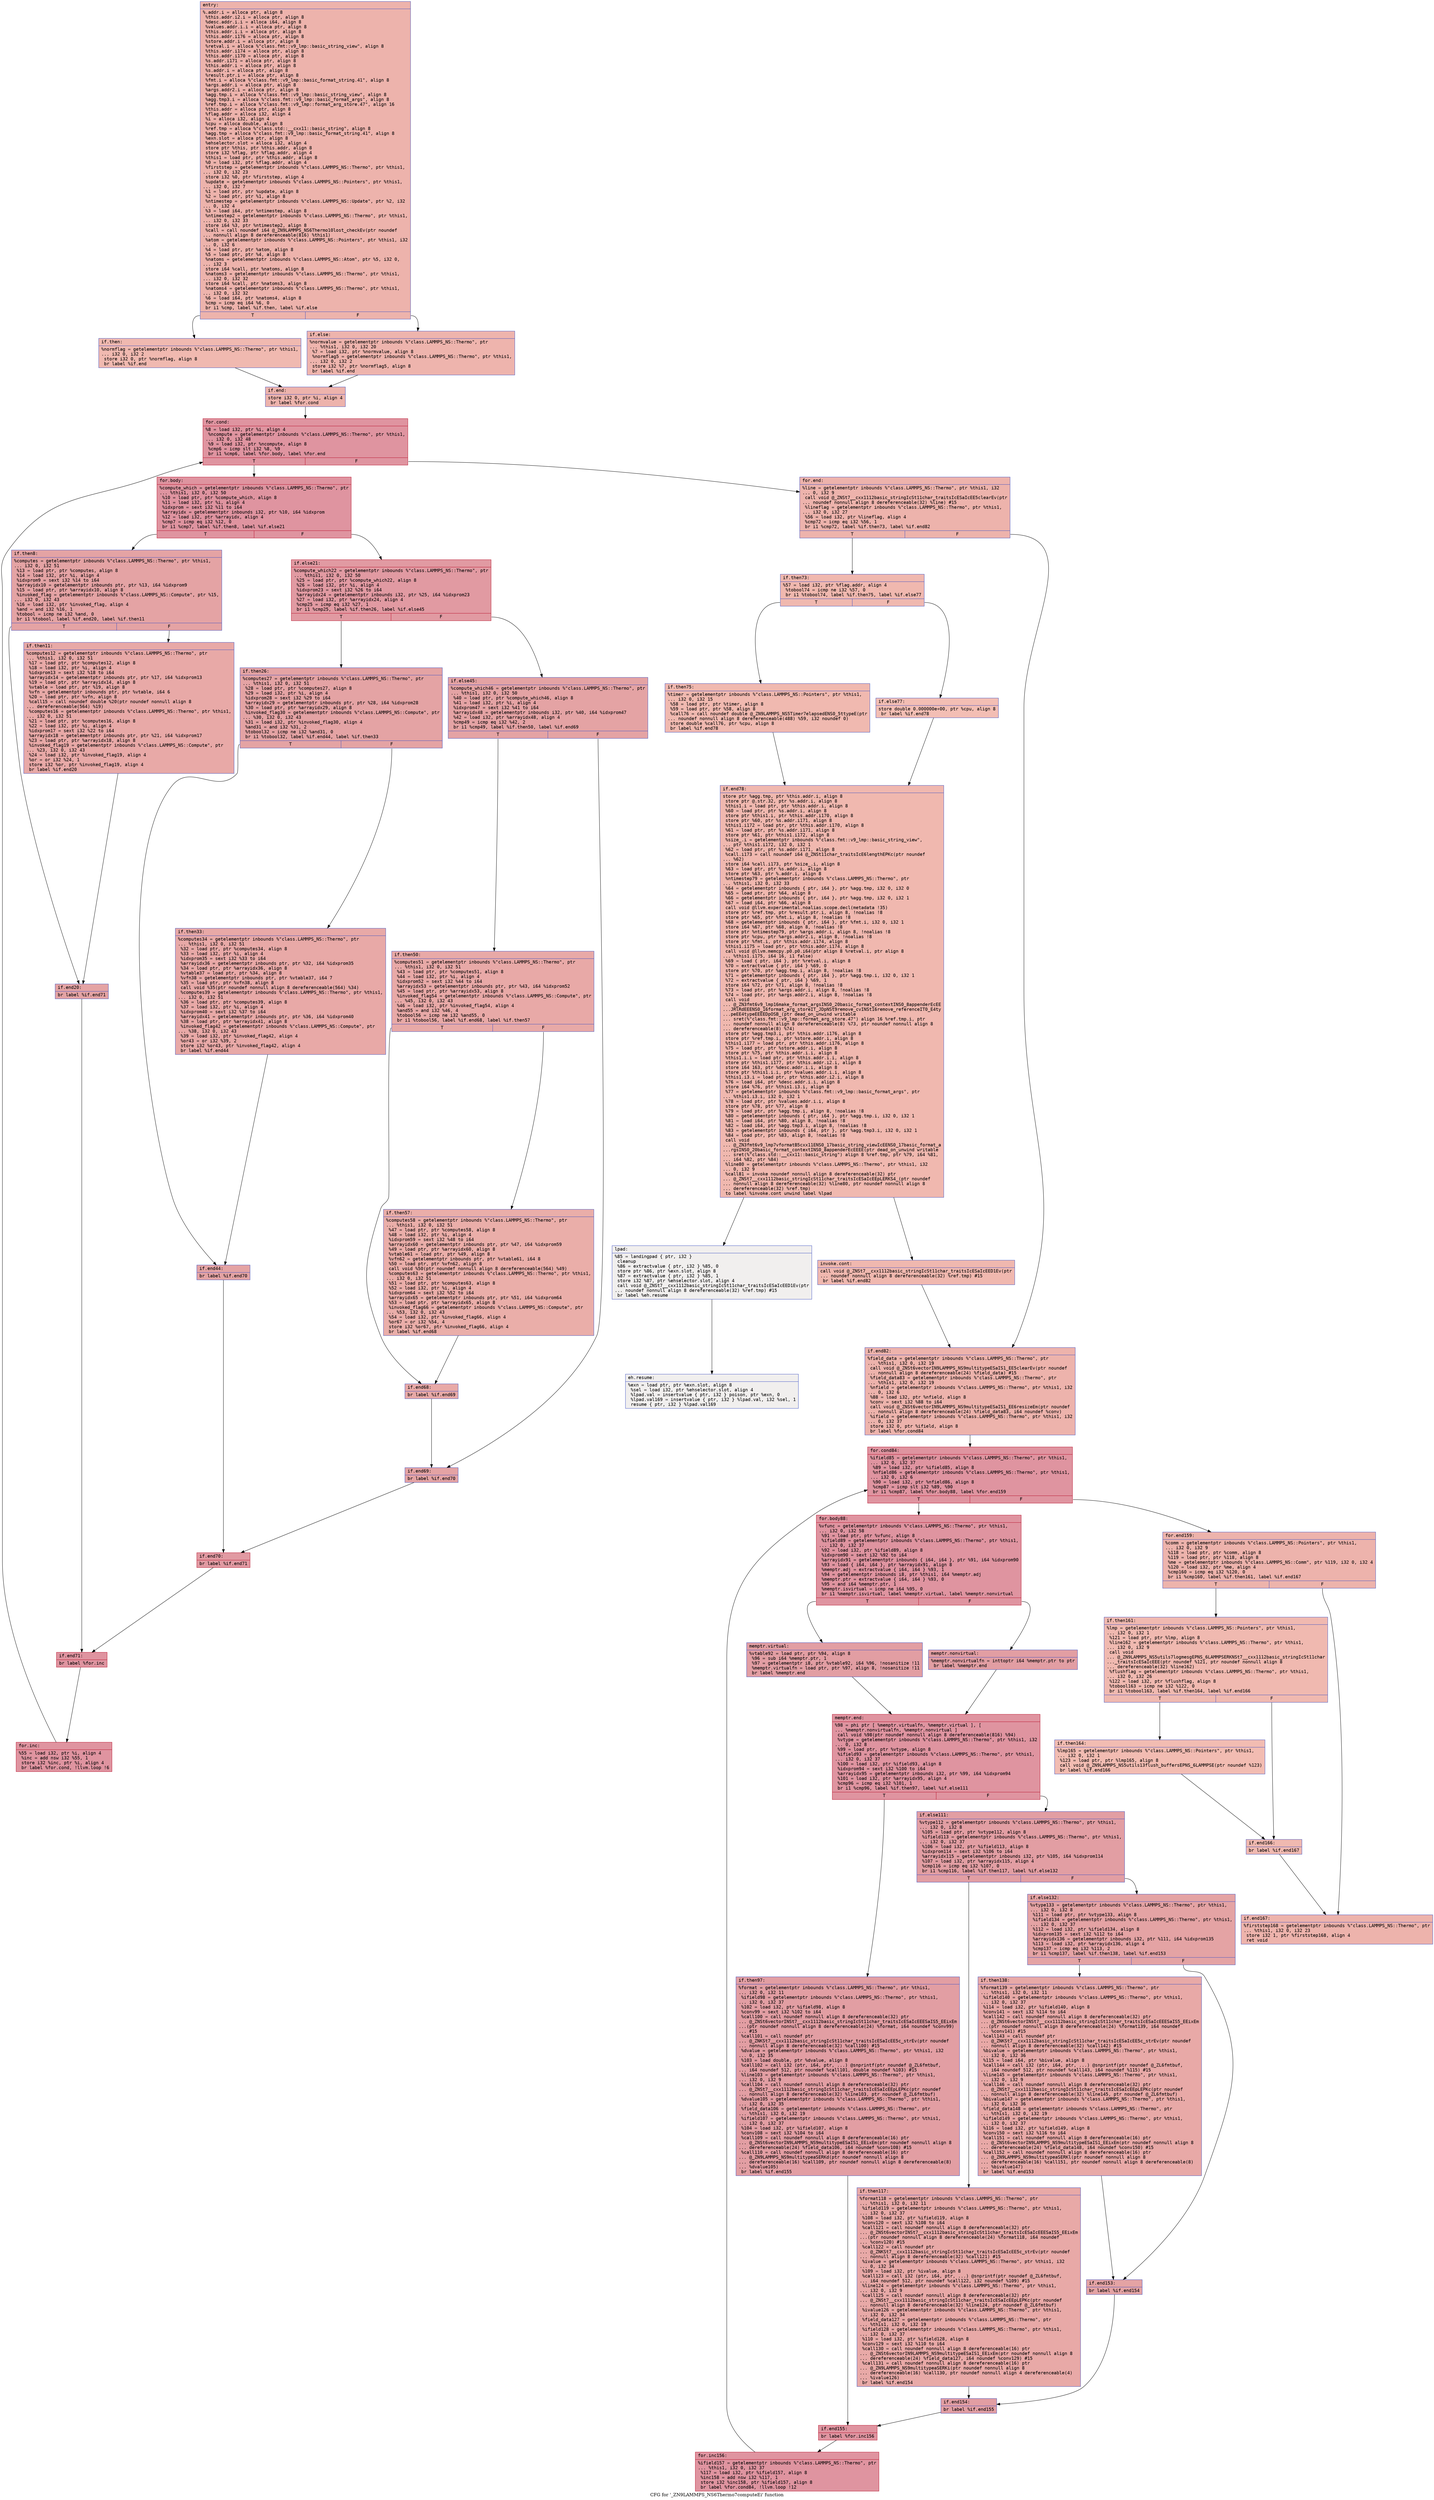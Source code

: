 digraph "CFG for '_ZN9LAMMPS_NS6Thermo7computeEi' function" {
	label="CFG for '_ZN9LAMMPS_NS6Thermo7computeEi' function";

	Node0x55bd4034ce10 [shape=record,color="#3d50c3ff", style=filled, fillcolor="#d6524470" fontname="Courier",label="{entry:\l|  %.addr.i = alloca ptr, align 8\l  %this.addr.i2.i = alloca ptr, align 8\l  %desc.addr.i.i = alloca i64, align 8\l  %values.addr.i.i = alloca ptr, align 8\l  %this.addr.i.i = alloca ptr, align 8\l  %this.addr.i176 = alloca ptr, align 8\l  %store.addr.i = alloca ptr, align 8\l  %retval.i = alloca %\"class.fmt::v9_lmp::basic_string_view\", align 8\l  %this.addr.i174 = alloca ptr, align 8\l  %this.addr.i170 = alloca ptr, align 8\l  %s.addr.i171 = alloca ptr, align 8\l  %this.addr.i = alloca ptr, align 8\l  %s.addr.i = alloca ptr, align 8\l  %result.ptr.i = alloca ptr, align 8\l  %fmt.i = alloca %\"class.fmt::v9_lmp::basic_format_string.41\", align 8\l  %args.addr.i = alloca ptr, align 8\l  %args.addr2.i = alloca ptr, align 8\l  %agg.tmp.i = alloca %\"class.fmt::v9_lmp::basic_string_view\", align 8\l  %agg.tmp3.i = alloca %\"class.fmt::v9_lmp::basic_format_args\", align 8\l  %ref.tmp.i = alloca %\"class.fmt::v9_lmp::format_arg_store.47\", align 16\l  %this.addr = alloca ptr, align 8\l  %flag.addr = alloca i32, align 4\l  %i = alloca i32, align 4\l  %cpu = alloca double, align 8\l  %ref.tmp = alloca %\"class.std::__cxx11::basic_string\", align 8\l  %agg.tmp = alloca %\"class.fmt::v9_lmp::basic_format_string.41\", align 8\l  %exn.slot = alloca ptr, align 8\l  %ehselector.slot = alloca i32, align 4\l  store ptr %this, ptr %this.addr, align 8\l  store i32 %flag, ptr %flag.addr, align 4\l  %this1 = load ptr, ptr %this.addr, align 8\l  %0 = load i32, ptr %flag.addr, align 4\l  %firststep = getelementptr inbounds %\"class.LAMMPS_NS::Thermo\", ptr %this1,\l... i32 0, i32 23\l  store i32 %0, ptr %firststep, align 4\l  %update = getelementptr inbounds %\"class.LAMMPS_NS::Pointers\", ptr %this1,\l... i32 0, i32 7\l  %1 = load ptr, ptr %update, align 8\l  %2 = load ptr, ptr %1, align 8\l  %ntimestep = getelementptr inbounds %\"class.LAMMPS_NS::Update\", ptr %2, i32\l... 0, i32 4\l  %3 = load i64, ptr %ntimestep, align 8\l  %ntimestep2 = getelementptr inbounds %\"class.LAMMPS_NS::Thermo\", ptr %this1,\l... i32 0, i32 33\l  store i64 %3, ptr %ntimestep2, align 8\l  %call = call noundef i64 @_ZN9LAMMPS_NS6Thermo10lost_checkEv(ptr noundef\l... nonnull align 8 dereferenceable(816) %this1)\l  %atom = getelementptr inbounds %\"class.LAMMPS_NS::Pointers\", ptr %this1, i32\l... 0, i32 6\l  %4 = load ptr, ptr %atom, align 8\l  %5 = load ptr, ptr %4, align 8\l  %natoms = getelementptr inbounds %\"class.LAMMPS_NS::Atom\", ptr %5, i32 0,\l... i32 3\l  store i64 %call, ptr %natoms, align 8\l  %natoms3 = getelementptr inbounds %\"class.LAMMPS_NS::Thermo\", ptr %this1,\l... i32 0, i32 32\l  store i64 %call, ptr %natoms3, align 8\l  %natoms4 = getelementptr inbounds %\"class.LAMMPS_NS::Thermo\", ptr %this1,\l... i32 0, i32 32\l  %6 = load i64, ptr %natoms4, align 8\l  %cmp = icmp eq i64 %6, 0\l  br i1 %cmp, label %if.then, label %if.else\l|{<s0>T|<s1>F}}"];
	Node0x55bd4034ce10:s0 -> Node0x55bd4034fa00[tooltip="entry -> if.then\nProbability 37.50%" ];
	Node0x55bd4034ce10:s1 -> Node0x55bd4034fa70[tooltip="entry -> if.else\nProbability 62.50%" ];
	Node0x55bd4034fa00 [shape=record,color="#3d50c3ff", style=filled, fillcolor="#de614d70" fontname="Courier",label="{if.then:\l|  %normflag = getelementptr inbounds %\"class.LAMMPS_NS::Thermo\", ptr %this1,\l... i32 0, i32 2\l  store i32 0, ptr %normflag, align 8\l  br label %if.end\l}"];
	Node0x55bd4034fa00 -> Node0x55bd4034fd50[tooltip="if.then -> if.end\nProbability 100.00%" ];
	Node0x55bd4034fa70 [shape=record,color="#3d50c3ff", style=filled, fillcolor="#d8564670" fontname="Courier",label="{if.else:\l|  %normvalue = getelementptr inbounds %\"class.LAMMPS_NS::Thermo\", ptr\l... %this1, i32 0, i32 20\l  %7 = load i32, ptr %normvalue, align 8\l  %normflag5 = getelementptr inbounds %\"class.LAMMPS_NS::Thermo\", ptr %this1,\l... i32 0, i32 2\l  store i32 %7, ptr %normflag5, align 8\l  br label %if.end\l}"];
	Node0x55bd4034fa70 -> Node0x55bd4034fd50[tooltip="if.else -> if.end\nProbability 100.00%" ];
	Node0x55bd4034fd50 [shape=record,color="#3d50c3ff", style=filled, fillcolor="#d6524470" fontname="Courier",label="{if.end:\l|  store i32 0, ptr %i, align 4\l  br label %for.cond\l}"];
	Node0x55bd4034fd50 -> Node0x55bd40350240[tooltip="if.end -> for.cond\nProbability 100.00%" ];
	Node0x55bd40350240 [shape=record,color="#b70d28ff", style=filled, fillcolor="#b70d2870" fontname="Courier",label="{for.cond:\l|  %8 = load i32, ptr %i, align 4\l  %ncompute = getelementptr inbounds %\"class.LAMMPS_NS::Thermo\", ptr %this1,\l... i32 0, i32 48\l  %9 = load i32, ptr %ncompute, align 8\l  %cmp6 = icmp slt i32 %8, %9\l  br i1 %cmp6, label %for.body, label %for.end\l|{<s0>T|<s1>F}}"];
	Node0x55bd40350240:s0 -> Node0x55bd403508e0[tooltip="for.cond -> for.body\nProbability 96.88%" ];
	Node0x55bd40350240:s1 -> Node0x55bd40350960[tooltip="for.cond -> for.end\nProbability 3.12%" ];
	Node0x55bd403508e0 [shape=record,color="#b70d28ff", style=filled, fillcolor="#b70d2870" fontname="Courier",label="{for.body:\l|  %compute_which = getelementptr inbounds %\"class.LAMMPS_NS::Thermo\", ptr\l... %this1, i32 0, i32 50\l  %10 = load ptr, ptr %compute_which, align 8\l  %11 = load i32, ptr %i, align 4\l  %idxprom = sext i32 %11 to i64\l  %arrayidx = getelementptr inbounds i32, ptr %10, i64 %idxprom\l  %12 = load i32, ptr %arrayidx, align 4\l  %cmp7 = icmp eq i32 %12, 0\l  br i1 %cmp7, label %if.then8, label %if.else21\l|{<s0>T|<s1>F}}"];
	Node0x55bd403508e0:s0 -> Node0x55bd40350f00[tooltip="for.body -> if.then8\nProbability 37.50%" ];
	Node0x55bd403508e0:s1 -> Node0x55bd40350f80[tooltip="for.body -> if.else21\nProbability 62.50%" ];
	Node0x55bd40350f00 [shape=record,color="#3d50c3ff", style=filled, fillcolor="#c32e3170" fontname="Courier",label="{if.then8:\l|  %computes = getelementptr inbounds %\"class.LAMMPS_NS::Thermo\", ptr %this1,\l... i32 0, i32 51\l  %13 = load ptr, ptr %computes, align 8\l  %14 = load i32, ptr %i, align 4\l  %idxprom9 = sext i32 %14 to i64\l  %arrayidx10 = getelementptr inbounds ptr, ptr %13, i64 %idxprom9\l  %15 = load ptr, ptr %arrayidx10, align 8\l  %invoked_flag = getelementptr inbounds %\"class.LAMMPS_NS::Compute\", ptr %15,\l... i32 0, i32 43\l  %16 = load i32, ptr %invoked_flag, align 4\l  %and = and i32 %16, 1\l  %tobool = icmp ne i32 %and, 0\l  br i1 %tobool, label %if.end20, label %if.then11\l|{<s0>T|<s1>F}}"];
	Node0x55bd40350f00:s0 -> Node0x55bd403517c0[tooltip="if.then8 -> if.end20\nProbability 50.00%" ];
	Node0x55bd40350f00:s1 -> Node0x55bd40351840[tooltip="if.then8 -> if.then11\nProbability 50.00%" ];
	Node0x55bd40351840 [shape=record,color="#3d50c3ff", style=filled, fillcolor="#ca3b3770" fontname="Courier",label="{if.then11:\l|  %computes12 = getelementptr inbounds %\"class.LAMMPS_NS::Thermo\", ptr\l... %this1, i32 0, i32 51\l  %17 = load ptr, ptr %computes12, align 8\l  %18 = load i32, ptr %i, align 4\l  %idxprom13 = sext i32 %18 to i64\l  %arrayidx14 = getelementptr inbounds ptr, ptr %17, i64 %idxprom13\l  %19 = load ptr, ptr %arrayidx14, align 8\l  %vtable = load ptr, ptr %19, align 8\l  %vfn = getelementptr inbounds ptr, ptr %vtable, i64 6\l  %20 = load ptr, ptr %vfn, align 8\l  %call15 = call noundef double %20(ptr noundef nonnull align 8\l... dereferenceable(564) %19)\l  %computes16 = getelementptr inbounds %\"class.LAMMPS_NS::Thermo\", ptr %this1,\l... i32 0, i32 51\l  %21 = load ptr, ptr %computes16, align 8\l  %22 = load i32, ptr %i, align 4\l  %idxprom17 = sext i32 %22 to i64\l  %arrayidx18 = getelementptr inbounds ptr, ptr %21, i64 %idxprom17\l  %23 = load ptr, ptr %arrayidx18, align 8\l  %invoked_flag19 = getelementptr inbounds %\"class.LAMMPS_NS::Compute\", ptr\l... %23, i32 0, i32 43\l  %24 = load i32, ptr %invoked_flag19, align 4\l  %or = or i32 %24, 1\l  store i32 %or, ptr %invoked_flag19, align 4\l  br label %if.end20\l}"];
	Node0x55bd40351840 -> Node0x55bd403517c0[tooltip="if.then11 -> if.end20\nProbability 100.00%" ];
	Node0x55bd403517c0 [shape=record,color="#3d50c3ff", style=filled, fillcolor="#c32e3170" fontname="Courier",label="{if.end20:\l|  br label %if.end71\l}"];
	Node0x55bd403517c0 -> Node0x55bd403527e0[tooltip="if.end20 -> if.end71\nProbability 100.00%" ];
	Node0x55bd40350f80 [shape=record,color="#b70d28ff", style=filled, fillcolor="#bb1b2c70" fontname="Courier",label="{if.else21:\l|  %compute_which22 = getelementptr inbounds %\"class.LAMMPS_NS::Thermo\", ptr\l... %this1, i32 0, i32 50\l  %25 = load ptr, ptr %compute_which22, align 8\l  %26 = load i32, ptr %i, align 4\l  %idxprom23 = sext i32 %26 to i64\l  %arrayidx24 = getelementptr inbounds i32, ptr %25, i64 %idxprom23\l  %27 = load i32, ptr %arrayidx24, align 4\l  %cmp25 = icmp eq i32 %27, 1\l  br i1 %cmp25, label %if.then26, label %if.else45\l|{<s0>T|<s1>F}}"];
	Node0x55bd40350f80:s0 -> Node0x55bd40352d60[tooltip="if.else21 -> if.then26\nProbability 50.00%" ];
	Node0x55bd40350f80:s1 -> Node0x55bd40352de0[tooltip="if.else21 -> if.else45\nProbability 50.00%" ];
	Node0x55bd40352d60 [shape=record,color="#3d50c3ff", style=filled, fillcolor="#c32e3170" fontname="Courier",label="{if.then26:\l|  %computes27 = getelementptr inbounds %\"class.LAMMPS_NS::Thermo\", ptr\l... %this1, i32 0, i32 51\l  %28 = load ptr, ptr %computes27, align 8\l  %29 = load i32, ptr %i, align 4\l  %idxprom28 = sext i32 %29 to i64\l  %arrayidx29 = getelementptr inbounds ptr, ptr %28, i64 %idxprom28\l  %30 = load ptr, ptr %arrayidx29, align 8\l  %invoked_flag30 = getelementptr inbounds %\"class.LAMMPS_NS::Compute\", ptr\l... %30, i32 0, i32 43\l  %31 = load i32, ptr %invoked_flag30, align 4\l  %and31 = and i32 %31, 2\l  %tobool32 = icmp ne i32 %and31, 0\l  br i1 %tobool32, label %if.end44, label %if.then33\l|{<s0>T|<s1>F}}"];
	Node0x55bd40352d60:s0 -> Node0x55bd40353630[tooltip="if.then26 -> if.end44\nProbability 50.00%" ];
	Node0x55bd40352d60:s1 -> Node0x55bd403536b0[tooltip="if.then26 -> if.then33\nProbability 50.00%" ];
	Node0x55bd403536b0 [shape=record,color="#3d50c3ff", style=filled, fillcolor="#ca3b3770" fontname="Courier",label="{if.then33:\l|  %computes34 = getelementptr inbounds %\"class.LAMMPS_NS::Thermo\", ptr\l... %this1, i32 0, i32 51\l  %32 = load ptr, ptr %computes34, align 8\l  %33 = load i32, ptr %i, align 4\l  %idxprom35 = sext i32 %33 to i64\l  %arrayidx36 = getelementptr inbounds ptr, ptr %32, i64 %idxprom35\l  %34 = load ptr, ptr %arrayidx36, align 8\l  %vtable37 = load ptr, ptr %34, align 8\l  %vfn38 = getelementptr inbounds ptr, ptr %vtable37, i64 7\l  %35 = load ptr, ptr %vfn38, align 8\l  call void %35(ptr noundef nonnull align 8 dereferenceable(564) %34)\l  %computes39 = getelementptr inbounds %\"class.LAMMPS_NS::Thermo\", ptr %this1,\l... i32 0, i32 51\l  %36 = load ptr, ptr %computes39, align 8\l  %37 = load i32, ptr %i, align 4\l  %idxprom40 = sext i32 %37 to i64\l  %arrayidx41 = getelementptr inbounds ptr, ptr %36, i64 %idxprom40\l  %38 = load ptr, ptr %arrayidx41, align 8\l  %invoked_flag42 = getelementptr inbounds %\"class.LAMMPS_NS::Compute\", ptr\l... %38, i32 0, i32 43\l  %39 = load i32, ptr %invoked_flag42, align 4\l  %or43 = or i32 %39, 2\l  store i32 %or43, ptr %invoked_flag42, align 4\l  br label %if.end44\l}"];
	Node0x55bd403536b0 -> Node0x55bd40353630[tooltip="if.then33 -> if.end44\nProbability 100.00%" ];
	Node0x55bd40353630 [shape=record,color="#3d50c3ff", style=filled, fillcolor="#c32e3170" fontname="Courier",label="{if.end44:\l|  br label %if.end70\l}"];
	Node0x55bd40353630 -> Node0x55bd40355c90[tooltip="if.end44 -> if.end70\nProbability 100.00%" ];
	Node0x55bd40352de0 [shape=record,color="#3d50c3ff", style=filled, fillcolor="#c32e3170" fontname="Courier",label="{if.else45:\l|  %compute_which46 = getelementptr inbounds %\"class.LAMMPS_NS::Thermo\", ptr\l... %this1, i32 0, i32 50\l  %40 = load ptr, ptr %compute_which46, align 8\l  %41 = load i32, ptr %i, align 4\l  %idxprom47 = sext i32 %41 to i64\l  %arrayidx48 = getelementptr inbounds i32, ptr %40, i64 %idxprom47\l  %42 = load i32, ptr %arrayidx48, align 4\l  %cmp49 = icmp eq i32 %42, 2\l  br i1 %cmp49, label %if.then50, label %if.end69\l|{<s0>T|<s1>F}}"];
	Node0x55bd40352de0:s0 -> Node0x55bd40356210[tooltip="if.else45 -> if.then50\nProbability 50.00%" ];
	Node0x55bd40352de0:s1 -> Node0x55bd40356290[tooltip="if.else45 -> if.end69\nProbability 50.00%" ];
	Node0x55bd40356210 [shape=record,color="#3d50c3ff", style=filled, fillcolor="#ca3b3770" fontname="Courier",label="{if.then50:\l|  %computes51 = getelementptr inbounds %\"class.LAMMPS_NS::Thermo\", ptr\l... %this1, i32 0, i32 51\l  %43 = load ptr, ptr %computes51, align 8\l  %44 = load i32, ptr %i, align 4\l  %idxprom52 = sext i32 %44 to i64\l  %arrayidx53 = getelementptr inbounds ptr, ptr %43, i64 %idxprom52\l  %45 = load ptr, ptr %arrayidx53, align 8\l  %invoked_flag54 = getelementptr inbounds %\"class.LAMMPS_NS::Compute\", ptr\l... %45, i32 0, i32 43\l  %46 = load i32, ptr %invoked_flag54, align 4\l  %and55 = and i32 %46, 4\l  %tobool56 = icmp ne i32 %and55, 0\l  br i1 %tobool56, label %if.end68, label %if.then57\l|{<s0>T|<s1>F}}"];
	Node0x55bd40356210:s0 -> Node0x55bd40356a80[tooltip="if.then50 -> if.end68\nProbability 50.00%" ];
	Node0x55bd40356210:s1 -> Node0x55bd40356b00[tooltip="if.then50 -> if.then57\nProbability 50.00%" ];
	Node0x55bd40356b00 [shape=record,color="#3d50c3ff", style=filled, fillcolor="#d0473d70" fontname="Courier",label="{if.then57:\l|  %computes58 = getelementptr inbounds %\"class.LAMMPS_NS::Thermo\", ptr\l... %this1, i32 0, i32 51\l  %47 = load ptr, ptr %computes58, align 8\l  %48 = load i32, ptr %i, align 4\l  %idxprom59 = sext i32 %48 to i64\l  %arrayidx60 = getelementptr inbounds ptr, ptr %47, i64 %idxprom59\l  %49 = load ptr, ptr %arrayidx60, align 8\l  %vtable61 = load ptr, ptr %49, align 8\l  %vfn62 = getelementptr inbounds ptr, ptr %vtable61, i64 8\l  %50 = load ptr, ptr %vfn62, align 8\l  call void %50(ptr noundef nonnull align 8 dereferenceable(564) %49)\l  %computes63 = getelementptr inbounds %\"class.LAMMPS_NS::Thermo\", ptr %this1,\l... i32 0, i32 51\l  %51 = load ptr, ptr %computes63, align 8\l  %52 = load i32, ptr %i, align 4\l  %idxprom64 = sext i32 %52 to i64\l  %arrayidx65 = getelementptr inbounds ptr, ptr %51, i64 %idxprom64\l  %53 = load ptr, ptr %arrayidx65, align 8\l  %invoked_flag66 = getelementptr inbounds %\"class.LAMMPS_NS::Compute\", ptr\l... %53, i32 0, i32 43\l  %54 = load i32, ptr %invoked_flag66, align 4\l  %or67 = or i32 %54, 4\l  store i32 %or67, ptr %invoked_flag66, align 4\l  br label %if.end68\l}"];
	Node0x55bd40356b00 -> Node0x55bd40356a80[tooltip="if.then57 -> if.end68\nProbability 100.00%" ];
	Node0x55bd40356a80 [shape=record,color="#3d50c3ff", style=filled, fillcolor="#ca3b3770" fontname="Courier",label="{if.end68:\l|  br label %if.end69\l}"];
	Node0x55bd40356a80 -> Node0x55bd40356290[tooltip="if.end68 -> if.end69\nProbability 100.00%" ];
	Node0x55bd40356290 [shape=record,color="#3d50c3ff", style=filled, fillcolor="#c32e3170" fontname="Courier",label="{if.end69:\l|  br label %if.end70\l}"];
	Node0x55bd40356290 -> Node0x55bd40355c90[tooltip="if.end69 -> if.end70\nProbability 100.00%" ];
	Node0x55bd40355c90 [shape=record,color="#b70d28ff", style=filled, fillcolor="#bb1b2c70" fontname="Courier",label="{if.end70:\l|  br label %if.end71\l}"];
	Node0x55bd40355c90 -> Node0x55bd403527e0[tooltip="if.end70 -> if.end71\nProbability 100.00%" ];
	Node0x55bd403527e0 [shape=record,color="#b70d28ff", style=filled, fillcolor="#b70d2870" fontname="Courier",label="{if.end71:\l|  br label %for.inc\l}"];
	Node0x55bd403527e0 -> Node0x55bd403583c0[tooltip="if.end71 -> for.inc\nProbability 100.00%" ];
	Node0x55bd403583c0 [shape=record,color="#b70d28ff", style=filled, fillcolor="#b70d2870" fontname="Courier",label="{for.inc:\l|  %55 = load i32, ptr %i, align 4\l  %inc = add nsw i32 %55, 1\l  store i32 %inc, ptr %i, align 4\l  br label %for.cond, !llvm.loop !6\l}"];
	Node0x55bd403583c0 -> Node0x55bd40350240[tooltip="for.inc -> for.cond\nProbability 100.00%" ];
	Node0x55bd40350960 [shape=record,color="#3d50c3ff", style=filled, fillcolor="#d6524470" fontname="Courier",label="{for.end:\l|  %line = getelementptr inbounds %\"class.LAMMPS_NS::Thermo\", ptr %this1, i32\l... 0, i32 9\l  call void @_ZNSt7__cxx1112basic_stringIcSt11char_traitsIcESaIcEE5clearEv(ptr\l... noundef nonnull align 8 dereferenceable(32) %line) #15\l  %lineflag = getelementptr inbounds %\"class.LAMMPS_NS::Thermo\", ptr %this1,\l... i32 0, i32 27\l  %56 = load i32, ptr %lineflag, align 4\l  %cmp72 = icmp eq i32 %56, 1\l  br i1 %cmp72, label %if.then73, label %if.end82\l|{<s0>T|<s1>F}}"];
	Node0x55bd40350960:s0 -> Node0x55bd403588d0[tooltip="for.end -> if.then73\nProbability 50.00%" ];
	Node0x55bd40350960:s1 -> Node0x55bd40358c80[tooltip="for.end -> if.end82\nProbability 50.00%" ];
	Node0x55bd403588d0 [shape=record,color="#3d50c3ff", style=filled, fillcolor="#dc5d4a70" fontname="Courier",label="{if.then73:\l|  %57 = load i32, ptr %flag.addr, align 4\l  %tobool74 = icmp ne i32 %57, 0\l  br i1 %tobool74, label %if.then75, label %if.else77\l|{<s0>T|<s1>F}}"];
	Node0x55bd403588d0:s0 -> Node0x55bd40358ef0[tooltip="if.then73 -> if.then75\nProbability 62.50%" ];
	Node0x55bd403588d0:s1 -> Node0x55bd40358f70[tooltip="if.then73 -> if.else77\nProbability 37.50%" ];
	Node0x55bd40358ef0 [shape=record,color="#3d50c3ff", style=filled, fillcolor="#de614d70" fontname="Courier",label="{if.then75:\l|  %timer = getelementptr inbounds %\"class.LAMMPS_NS::Pointers\", ptr %this1,\l... i32 0, i32 15\l  %58 = load ptr, ptr %timer, align 8\l  %59 = load ptr, ptr %58, align 8\l  %call76 = call noundef double @_ZN9LAMMPS_NS5Timer7elapsedENS0_5ttypeE(ptr\l... noundef nonnull align 8 dereferenceable(488) %59, i32 noundef 0)\l  store double %call76, ptr %cpu, align 8\l  br label %if.end78\l}"];
	Node0x55bd40358ef0 -> Node0x55bd40359550[tooltip="if.then75 -> if.end78\nProbability 100.00%" ];
	Node0x55bd40358f70 [shape=record,color="#3d50c3ff", style=filled, fillcolor="#e36c5570" fontname="Courier",label="{if.else77:\l|  store double 0.000000e+00, ptr %cpu, align 8\l  br label %if.end78\l}"];
	Node0x55bd40358f70 -> Node0x55bd40359550[tooltip="if.else77 -> if.end78\nProbability 100.00%" ];
	Node0x55bd40359550 [shape=record,color="#3d50c3ff", style=filled, fillcolor="#dc5d4a70" fontname="Courier",label="{if.end78:\l|  store ptr %agg.tmp, ptr %this.addr.i, align 8\l  store ptr @.str.32, ptr %s.addr.i, align 8\l  %this1.i = load ptr, ptr %this.addr.i, align 8\l  %60 = load ptr, ptr %s.addr.i, align 8\l  store ptr %this1.i, ptr %this.addr.i170, align 8\l  store ptr %60, ptr %s.addr.i171, align 8\l  %this1.i172 = load ptr, ptr %this.addr.i170, align 8\l  %61 = load ptr, ptr %s.addr.i171, align 8\l  store ptr %61, ptr %this1.i172, align 8\l  %size_.i = getelementptr inbounds %\"class.fmt::v9_lmp::basic_string_view\",\l... ptr %this1.i172, i32 0, i32 1\l  %62 = load ptr, ptr %s.addr.i171, align 8\l  %call.i173 = call noundef i64 @_ZNSt11char_traitsIcE6lengthEPKc(ptr noundef\l... %62)\l  store i64 %call.i173, ptr %size_.i, align 8\l  %63 = load ptr, ptr %s.addr.i, align 8\l  store ptr %63, ptr %.addr.i, align 8\l  %ntimestep79 = getelementptr inbounds %\"class.LAMMPS_NS::Thermo\", ptr\l... %this1, i32 0, i32 33\l  %64 = getelementptr inbounds \{ ptr, i64 \}, ptr %agg.tmp, i32 0, i32 0\l  %65 = load ptr, ptr %64, align 8\l  %66 = getelementptr inbounds \{ ptr, i64 \}, ptr %agg.tmp, i32 0, i32 1\l  %67 = load i64, ptr %66, align 8\l  call void @llvm.experimental.noalias.scope.decl(metadata !35)\l  store ptr %ref.tmp, ptr %result.ptr.i, align 8, !noalias !8\l  store ptr %65, ptr %fmt.i, align 8, !noalias !8\l  %68 = getelementptr inbounds \{ ptr, i64 \}, ptr %fmt.i, i32 0, i32 1\l  store i64 %67, ptr %68, align 8, !noalias !8\l  store ptr %ntimestep79, ptr %args.addr.i, align 8, !noalias !8\l  store ptr %cpu, ptr %args.addr2.i, align 8, !noalias !8\l  store ptr %fmt.i, ptr %this.addr.i174, align 8\l  %this1.i175 = load ptr, ptr %this.addr.i174, align 8\l  call void @llvm.memcpy.p0.p0.i64(ptr align 8 %retval.i, ptr align 8\l... %this1.i175, i64 16, i1 false)\l  %69 = load \{ ptr, i64 \}, ptr %retval.i, align 8\l  %70 = extractvalue \{ ptr, i64 \} %69, 0\l  store ptr %70, ptr %agg.tmp.i, align 8, !noalias !8\l  %71 = getelementptr inbounds \{ ptr, i64 \}, ptr %agg.tmp.i, i32 0, i32 1\l  %72 = extractvalue \{ ptr, i64 \} %69, 1\l  store i64 %72, ptr %71, align 8, !noalias !8\l  %73 = load ptr, ptr %args.addr.i, align 8, !noalias !8\l  %74 = load ptr, ptr %args.addr2.i, align 8, !noalias !8\l  call void\l... @_ZN3fmt6v9_lmp16make_format_argsINS0_20basic_format_contextINS0_8appenderEcEE\l...JRlRdEEENS0_16format_arg_storeIT_JDpNSt9remove_cvINSt16remove_referenceIT0_E4ty\l...peEE4typeEEEEDpOSB_(ptr dead_on_unwind writable\l... sret(%\"class.fmt::v9_lmp::format_arg_store.47\") align 16 %ref.tmp.i, ptr\l... noundef nonnull align 8 dereferenceable(8) %73, ptr noundef nonnull align 8\l... dereferenceable(8) %74)\l  store ptr %agg.tmp3.i, ptr %this.addr.i176, align 8\l  store ptr %ref.tmp.i, ptr %store.addr.i, align 8\l  %this1.i177 = load ptr, ptr %this.addr.i176, align 8\l  %75 = load ptr, ptr %store.addr.i, align 8\l  store ptr %75, ptr %this.addr.i.i, align 8\l  %this1.i.i = load ptr, ptr %this.addr.i.i, align 8\l  store ptr %this1.i177, ptr %this.addr.i2.i, align 8\l  store i64 163, ptr %desc.addr.i.i, align 8\l  store ptr %this1.i.i, ptr %values.addr.i.i, align 8\l  %this1.i3.i = load ptr, ptr %this.addr.i2.i, align 8\l  %76 = load i64, ptr %desc.addr.i.i, align 8\l  store i64 %76, ptr %this1.i3.i, align 8\l  %77 = getelementptr inbounds %\"class.fmt::v9_lmp::basic_format_args\", ptr\l... %this1.i3.i, i32 0, i32 1\l  %78 = load ptr, ptr %values.addr.i.i, align 8\l  store ptr %78, ptr %77, align 8\l  %79 = load ptr, ptr %agg.tmp.i, align 8, !noalias !8\l  %80 = getelementptr inbounds \{ ptr, i64 \}, ptr %agg.tmp.i, i32 0, i32 1\l  %81 = load i64, ptr %80, align 8, !noalias !8\l  %82 = load i64, ptr %agg.tmp3.i, align 8, !noalias !8\l  %83 = getelementptr inbounds \{ i64, ptr \}, ptr %agg.tmp3.i, i32 0, i32 1\l  %84 = load ptr, ptr %83, align 8, !noalias !8\l  call void\l... @_ZN3fmt6v9_lmp7vformatB5cxx11ENS0_17basic_string_viewIcEENS0_17basic_format_a\l...rgsINS0_20basic_format_contextINS0_8appenderEcEEEE(ptr dead_on_unwind writable\l... sret(%\"class.std::__cxx11::basic_string\") align 8 %ref.tmp, ptr %79, i64 %81,\l... i64 %82, ptr %84)\l  %line80 = getelementptr inbounds %\"class.LAMMPS_NS::Thermo\", ptr %this1, i32\l... 0, i32 9\l  %call81 = invoke noundef nonnull align 8 dereferenceable(32) ptr\l... @_ZNSt7__cxx1112basic_stringIcSt11char_traitsIcESaIcEEpLERKS4_(ptr noundef\l... nonnull align 8 dereferenceable(32) %line80, ptr noundef nonnull align 8\l... dereferenceable(32) %ref.tmp)\l          to label %invoke.cont unwind label %lpad\l}"];
	Node0x55bd40359550 -> Node0x55bd403f12b0[tooltip="if.end78 -> invoke.cont\nProbability 100.00%" ];
	Node0x55bd40359550 -> Node0x55bd403f1300[tooltip="if.end78 -> lpad\nProbability 0.00%" ];
	Node0x55bd403f12b0 [shape=record,color="#3d50c3ff", style=filled, fillcolor="#dc5d4a70" fontname="Courier",label="{invoke.cont:\l|  call void @_ZNSt7__cxx1112basic_stringIcSt11char_traitsIcESaIcEED1Ev(ptr\l... noundef nonnull align 8 dereferenceable(32) %ref.tmp) #15\l  br label %if.end82\l}"];
	Node0x55bd403f12b0 -> Node0x55bd40358c80[tooltip="invoke.cont -> if.end82\nProbability 100.00%" ];
	Node0x55bd403f1300 [shape=record,color="#3d50c3ff", style=filled, fillcolor="#e0dbd870" fontname="Courier",label="{lpad:\l|  %85 = landingpad \{ ptr, i32 \}\l          cleanup\l  %86 = extractvalue \{ ptr, i32 \} %85, 0\l  store ptr %86, ptr %exn.slot, align 8\l  %87 = extractvalue \{ ptr, i32 \} %85, 1\l  store i32 %87, ptr %ehselector.slot, align 4\l  call void @_ZNSt7__cxx1112basic_stringIcSt11char_traitsIcESaIcEED1Ev(ptr\l... noundef nonnull align 8 dereferenceable(32) %ref.tmp) #15\l  br label %eh.resume\l}"];
	Node0x55bd403f1300 -> Node0x55bd403f1260[tooltip="lpad -> eh.resume\nProbability 100.00%" ];
	Node0x55bd40358c80 [shape=record,color="#3d50c3ff", style=filled, fillcolor="#d6524470" fontname="Courier",label="{if.end82:\l|  %field_data = getelementptr inbounds %\"class.LAMMPS_NS::Thermo\", ptr\l... %this1, i32 0, i32 19\l  call void @_ZNSt6vectorIN9LAMMPS_NS9multitypeESaIS1_EE5clearEv(ptr noundef\l... nonnull align 8 dereferenceable(24) %field_data) #15\l  %field_data83 = getelementptr inbounds %\"class.LAMMPS_NS::Thermo\", ptr\l... %this1, i32 0, i32 19\l  %nfield = getelementptr inbounds %\"class.LAMMPS_NS::Thermo\", ptr %this1, i32\l... 0, i32 6\l  %88 = load i32, ptr %nfield, align 8\l  %conv = sext i32 %88 to i64\l  call void @_ZNSt6vectorIN9LAMMPS_NS9multitypeESaIS1_EE6resizeEm(ptr noundef\l... nonnull align 8 dereferenceable(24) %field_data83, i64 noundef %conv)\l  %ifield = getelementptr inbounds %\"class.LAMMPS_NS::Thermo\", ptr %this1, i32\l... 0, i32 37\l  store i32 0, ptr %ifield, align 8\l  br label %for.cond84\l}"];
	Node0x55bd40358c80 -> Node0x55bd403f21c0[tooltip="if.end82 -> for.cond84\nProbability 100.00%" ];
	Node0x55bd403f21c0 [shape=record,color="#b70d28ff", style=filled, fillcolor="#b70d2870" fontname="Courier",label="{for.cond84:\l|  %ifield85 = getelementptr inbounds %\"class.LAMMPS_NS::Thermo\", ptr %this1,\l... i32 0, i32 37\l  %89 = load i32, ptr %ifield85, align 8\l  %nfield86 = getelementptr inbounds %\"class.LAMMPS_NS::Thermo\", ptr %this1,\l... i32 0, i32 6\l  %90 = load i32, ptr %nfield86, align 8\l  %cmp87 = icmp slt i32 %89, %90\l  br i1 %cmp87, label %for.body88, label %for.end159\l|{<s0>T|<s1>F}}"];
	Node0x55bd403f21c0:s0 -> Node0x55bd403f2620[tooltip="for.cond84 -> for.body88\nProbability 96.88%" ];
	Node0x55bd403f21c0:s1 -> Node0x55bd403f26a0[tooltip="for.cond84 -> for.end159\nProbability 3.12%" ];
	Node0x55bd403f2620 [shape=record,color="#b70d28ff", style=filled, fillcolor="#b70d2870" fontname="Courier",label="{for.body88:\l|  %vfunc = getelementptr inbounds %\"class.LAMMPS_NS::Thermo\", ptr %this1,\l... i32 0, i32 58\l  %91 = load ptr, ptr %vfunc, align 8\l  %ifield89 = getelementptr inbounds %\"class.LAMMPS_NS::Thermo\", ptr %this1,\l... i32 0, i32 37\l  %92 = load i32, ptr %ifield89, align 8\l  %idxprom90 = sext i32 %92 to i64\l  %arrayidx91 = getelementptr inbounds \{ i64, i64 \}, ptr %91, i64 %idxprom90\l  %93 = load \{ i64, i64 \}, ptr %arrayidx91, align 8\l  %memptr.adj = extractvalue \{ i64, i64 \} %93, 1\l  %94 = getelementptr inbounds i8, ptr %this1, i64 %memptr.adj\l  %memptr.ptr = extractvalue \{ i64, i64 \} %93, 0\l  %95 = and i64 %memptr.ptr, 1\l  %memptr.isvirtual = icmp ne i64 %95, 0\l  br i1 %memptr.isvirtual, label %memptr.virtual, label %memptr.nonvirtual\l|{<s0>T|<s1>F}}"];
	Node0x55bd403f2620:s0 -> Node0x55bd40356f50[tooltip="for.body88 -> memptr.virtual\nProbability 50.00%" ];
	Node0x55bd403f2620:s1 -> Node0x55bd40356fa0[tooltip="for.body88 -> memptr.nonvirtual\nProbability 50.00%" ];
	Node0x55bd40356f50 [shape=record,color="#3d50c3ff", style=filled, fillcolor="#be242e70" fontname="Courier",label="{memptr.virtual:\l|  %vtable92 = load ptr, ptr %94, align 8\l  %96 = sub i64 %memptr.ptr, 1\l  %97 = getelementptr i8, ptr %vtable92, i64 %96, !nosanitize !11\l  %memptr.virtualfn = load ptr, ptr %97, align 8, !nosanitize !11\l  br label %memptr.end\l}"];
	Node0x55bd40356f50 -> Node0x55bd40357480[tooltip="memptr.virtual -> memptr.end\nProbability 100.00%" ];
	Node0x55bd40356fa0 [shape=record,color="#3d50c3ff", style=filled, fillcolor="#be242e70" fontname="Courier",label="{memptr.nonvirtual:\l|  %memptr.nonvirtualfn = inttoptr i64 %memptr.ptr to ptr\l  br label %memptr.end\l}"];
	Node0x55bd40356fa0 -> Node0x55bd40357480[tooltip="memptr.nonvirtual -> memptr.end\nProbability 100.00%" ];
	Node0x55bd40357480 [shape=record,color="#b70d28ff", style=filled, fillcolor="#b70d2870" fontname="Courier",label="{memptr.end:\l|  %98 = phi ptr [ %memptr.virtualfn, %memptr.virtual ], [\l... %memptr.nonvirtualfn, %memptr.nonvirtual ]\l  call void %98(ptr noundef nonnull align 8 dereferenceable(816) %94)\l  %vtype = getelementptr inbounds %\"class.LAMMPS_NS::Thermo\", ptr %this1, i32\l... 0, i32 8\l  %99 = load ptr, ptr %vtype, align 8\l  %ifield93 = getelementptr inbounds %\"class.LAMMPS_NS::Thermo\", ptr %this1,\l... i32 0, i32 37\l  %100 = load i32, ptr %ifield93, align 8\l  %idxprom94 = sext i32 %100 to i64\l  %arrayidx95 = getelementptr inbounds i32, ptr %99, i64 %idxprom94\l  %101 = load i32, ptr %arrayidx95, align 4\l  %cmp96 = icmp eq i32 %101, 1\l  br i1 %cmp96, label %if.then97, label %if.else111\l|{<s0>T|<s1>F}}"];
	Node0x55bd40357480:s0 -> Node0x55bd403f4c40[tooltip="memptr.end -> if.then97\nProbability 50.00%" ];
	Node0x55bd40357480:s1 -> Node0x55bd403f4d20[tooltip="memptr.end -> if.else111\nProbability 50.00%" ];
	Node0x55bd403f4c40 [shape=record,color="#3d50c3ff", style=filled, fillcolor="#be242e70" fontname="Courier",label="{if.then97:\l|  %format = getelementptr inbounds %\"class.LAMMPS_NS::Thermo\", ptr %this1,\l... i32 0, i32 11\l  %ifield98 = getelementptr inbounds %\"class.LAMMPS_NS::Thermo\", ptr %this1,\l... i32 0, i32 37\l  %102 = load i32, ptr %ifield98, align 8\l  %conv99 = sext i32 %102 to i64\l  %call100 = call noundef nonnull align 8 dereferenceable(32) ptr\l... @_ZNSt6vectorINSt7__cxx1112basic_stringIcSt11char_traitsIcESaIcEEESaIS5_EEixEm\l...(ptr noundef nonnull align 8 dereferenceable(24) %format, i64 noundef %conv99)\l... #15\l  %call101 = call noundef ptr\l... @_ZNKSt7__cxx1112basic_stringIcSt11char_traitsIcESaIcEE5c_strEv(ptr noundef\l... nonnull align 8 dereferenceable(32) %call100) #15\l  %dvalue = getelementptr inbounds %\"class.LAMMPS_NS::Thermo\", ptr %this1, i32\l... 0, i32 35\l  %103 = load double, ptr %dvalue, align 8\l  %call102 = call i32 (ptr, i64, ptr, ...) @snprintf(ptr noundef @_ZL6fmtbuf,\l... i64 noundef 512, ptr noundef %call101, double noundef %103) #15\l  %line103 = getelementptr inbounds %\"class.LAMMPS_NS::Thermo\", ptr %this1,\l... i32 0, i32 9\l  %call104 = call noundef nonnull align 8 dereferenceable(32) ptr\l... @_ZNSt7__cxx1112basic_stringIcSt11char_traitsIcESaIcEEpLEPKc(ptr noundef\l... nonnull align 8 dereferenceable(32) %line103, ptr noundef @_ZL6fmtbuf)\l  %dvalue105 = getelementptr inbounds %\"class.LAMMPS_NS::Thermo\", ptr %this1,\l... i32 0, i32 35\l  %field_data106 = getelementptr inbounds %\"class.LAMMPS_NS::Thermo\", ptr\l... %this1, i32 0, i32 19\l  %ifield107 = getelementptr inbounds %\"class.LAMMPS_NS::Thermo\", ptr %this1,\l... i32 0, i32 37\l  %104 = load i32, ptr %ifield107, align 8\l  %conv108 = sext i32 %104 to i64\l  %call109 = call noundef nonnull align 8 dereferenceable(16) ptr\l... @_ZNSt6vectorIN9LAMMPS_NS9multitypeESaIS1_EEixEm(ptr noundef nonnull align 8\l... dereferenceable(24) %field_data106, i64 noundef %conv108) #15\l  %call110 = call noundef nonnull align 8 dereferenceable(16) ptr\l... @_ZN9LAMMPS_NS9multitypeaSERKd(ptr noundef nonnull align 8\l... dereferenceable(16) %call109, ptr noundef nonnull align 8 dereferenceable(8)\l... %dvalue105)\l  br label %if.end155\l}"];
	Node0x55bd403f4c40 -> Node0x55bd402db520[tooltip="if.then97 -> if.end155\nProbability 100.00%" ];
	Node0x55bd403f4d20 [shape=record,color="#3d50c3ff", style=filled, fillcolor="#be242e70" fontname="Courier",label="{if.else111:\l|  %vtype112 = getelementptr inbounds %\"class.LAMMPS_NS::Thermo\", ptr %this1,\l... i32 0, i32 8\l  %105 = load ptr, ptr %vtype112, align 8\l  %ifield113 = getelementptr inbounds %\"class.LAMMPS_NS::Thermo\", ptr %this1,\l... i32 0, i32 37\l  %106 = load i32, ptr %ifield113, align 8\l  %idxprom114 = sext i32 %106 to i64\l  %arrayidx115 = getelementptr inbounds i32, ptr %105, i64 %idxprom114\l  %107 = load i32, ptr %arrayidx115, align 4\l  %cmp116 = icmp eq i32 %107, 0\l  br i1 %cmp116, label %if.then117, label %if.else132\l|{<s0>T|<s1>F}}"];
	Node0x55bd403f4d20:s0 -> Node0x55bd40354270[tooltip="if.else111 -> if.then117\nProbability 37.50%" ];
	Node0x55bd403f4d20:s1 -> Node0x55bd403542f0[tooltip="if.else111 -> if.else132\nProbability 62.50%" ];
	Node0x55bd40354270 [shape=record,color="#3d50c3ff", style=filled, fillcolor="#ca3b3770" fontname="Courier",label="{if.then117:\l|  %format118 = getelementptr inbounds %\"class.LAMMPS_NS::Thermo\", ptr\l... %this1, i32 0, i32 11\l  %ifield119 = getelementptr inbounds %\"class.LAMMPS_NS::Thermo\", ptr %this1,\l... i32 0, i32 37\l  %108 = load i32, ptr %ifield119, align 8\l  %conv120 = sext i32 %108 to i64\l  %call121 = call noundef nonnull align 8 dereferenceable(32) ptr\l... @_ZNSt6vectorINSt7__cxx1112basic_stringIcSt11char_traitsIcESaIcEEESaIS5_EEixEm\l...(ptr noundef nonnull align 8 dereferenceable(24) %format118, i64 noundef\l... %conv120) #15\l  %call122 = call noundef ptr\l... @_ZNKSt7__cxx1112basic_stringIcSt11char_traitsIcESaIcEE5c_strEv(ptr noundef\l... nonnull align 8 dereferenceable(32) %call121) #15\l  %ivalue = getelementptr inbounds %\"class.LAMMPS_NS::Thermo\", ptr %this1, i32\l... 0, i32 34\l  %109 = load i32, ptr %ivalue, align 8\l  %call123 = call i32 (ptr, i64, ptr, ...) @snprintf(ptr noundef @_ZL6fmtbuf,\l... i64 noundef 512, ptr noundef %call122, i32 noundef %109) #15\l  %line124 = getelementptr inbounds %\"class.LAMMPS_NS::Thermo\", ptr %this1,\l... i32 0, i32 9\l  %call125 = call noundef nonnull align 8 dereferenceable(32) ptr\l... @_ZNSt7__cxx1112basic_stringIcSt11char_traitsIcESaIcEEpLEPKc(ptr noundef\l... nonnull align 8 dereferenceable(32) %line124, ptr noundef @_ZL6fmtbuf)\l  %ivalue126 = getelementptr inbounds %\"class.LAMMPS_NS::Thermo\", ptr %this1,\l... i32 0, i32 34\l  %field_data127 = getelementptr inbounds %\"class.LAMMPS_NS::Thermo\", ptr\l... %this1, i32 0, i32 19\l  %ifield128 = getelementptr inbounds %\"class.LAMMPS_NS::Thermo\", ptr %this1,\l... i32 0, i32 37\l  %110 = load i32, ptr %ifield128, align 8\l  %conv129 = sext i32 %110 to i64\l  %call130 = call noundef nonnull align 8 dereferenceable(16) ptr\l... @_ZNSt6vectorIN9LAMMPS_NS9multitypeESaIS1_EEixEm(ptr noundef nonnull align 8\l... dereferenceable(24) %field_data127, i64 noundef %conv129) #15\l  %call131 = call noundef nonnull align 8 dereferenceable(16) ptr\l... @_ZN9LAMMPS_NS9multitypeaSERKi(ptr noundef nonnull align 8\l... dereferenceable(16) %call130, ptr noundef nonnull align 4 dereferenceable(4)\l... %ivalue126)\l  br label %if.end154\l}"];
	Node0x55bd40354270 -> Node0x55bd403f9370[tooltip="if.then117 -> if.end154\nProbability 100.00%" ];
	Node0x55bd403542f0 [shape=record,color="#3d50c3ff", style=filled, fillcolor="#c32e3170" fontname="Courier",label="{if.else132:\l|  %vtype133 = getelementptr inbounds %\"class.LAMMPS_NS::Thermo\", ptr %this1,\l... i32 0, i32 8\l  %111 = load ptr, ptr %vtype133, align 8\l  %ifield134 = getelementptr inbounds %\"class.LAMMPS_NS::Thermo\", ptr %this1,\l... i32 0, i32 37\l  %112 = load i32, ptr %ifield134, align 8\l  %idxprom135 = sext i32 %112 to i64\l  %arrayidx136 = getelementptr inbounds i32, ptr %111, i64 %idxprom135\l  %113 = load i32, ptr %arrayidx136, align 4\l  %cmp137 = icmp eq i32 %113, 2\l  br i1 %cmp137, label %if.then138, label %if.end153\l|{<s0>T|<s1>F}}"];
	Node0x55bd403542f0:s0 -> Node0x55bd403f9960[tooltip="if.else132 -> if.then138\nProbability 50.00%" ];
	Node0x55bd403542f0:s1 -> Node0x55bd403f99e0[tooltip="if.else132 -> if.end153\nProbability 50.00%" ];
	Node0x55bd403f9960 [shape=record,color="#3d50c3ff", style=filled, fillcolor="#ca3b3770" fontname="Courier",label="{if.then138:\l|  %format139 = getelementptr inbounds %\"class.LAMMPS_NS::Thermo\", ptr\l... %this1, i32 0, i32 11\l  %ifield140 = getelementptr inbounds %\"class.LAMMPS_NS::Thermo\", ptr %this1,\l... i32 0, i32 37\l  %114 = load i32, ptr %ifield140, align 8\l  %conv141 = sext i32 %114 to i64\l  %call142 = call noundef nonnull align 8 dereferenceable(32) ptr\l... @_ZNSt6vectorINSt7__cxx1112basic_stringIcSt11char_traitsIcESaIcEEESaIS5_EEixEm\l...(ptr noundef nonnull align 8 dereferenceable(24) %format139, i64 noundef\l... %conv141) #15\l  %call143 = call noundef ptr\l... @_ZNKSt7__cxx1112basic_stringIcSt11char_traitsIcESaIcEE5c_strEv(ptr noundef\l... nonnull align 8 dereferenceable(32) %call142) #15\l  %bivalue = getelementptr inbounds %\"class.LAMMPS_NS::Thermo\", ptr %this1,\l... i32 0, i32 36\l  %115 = load i64, ptr %bivalue, align 8\l  %call144 = call i32 (ptr, i64, ptr, ...) @snprintf(ptr noundef @_ZL6fmtbuf,\l... i64 noundef 512, ptr noundef %call143, i64 noundef %115) #15\l  %line145 = getelementptr inbounds %\"class.LAMMPS_NS::Thermo\", ptr %this1,\l... i32 0, i32 9\l  %call146 = call noundef nonnull align 8 dereferenceable(32) ptr\l... @_ZNSt7__cxx1112basic_stringIcSt11char_traitsIcESaIcEEpLEPKc(ptr noundef\l... nonnull align 8 dereferenceable(32) %line145, ptr noundef @_ZL6fmtbuf)\l  %bivalue147 = getelementptr inbounds %\"class.LAMMPS_NS::Thermo\", ptr %this1,\l... i32 0, i32 36\l  %field_data148 = getelementptr inbounds %\"class.LAMMPS_NS::Thermo\", ptr\l... %this1, i32 0, i32 19\l  %ifield149 = getelementptr inbounds %\"class.LAMMPS_NS::Thermo\", ptr %this1,\l... i32 0, i32 37\l  %116 = load i32, ptr %ifield149, align 8\l  %conv150 = sext i32 %116 to i64\l  %call151 = call noundef nonnull align 8 dereferenceable(16) ptr\l... @_ZNSt6vectorIN9LAMMPS_NS9multitypeESaIS1_EEixEm(ptr noundef nonnull align 8\l... dereferenceable(24) %field_data148, i64 noundef %conv150) #15\l  %call152 = call noundef nonnull align 8 dereferenceable(16) ptr\l... @_ZN9LAMMPS_NS9multitypeaSERKl(ptr noundef nonnull align 8\l... dereferenceable(16) %call151, ptr noundef nonnull align 8 dereferenceable(8)\l... %bivalue147)\l  br label %if.end153\l}"];
	Node0x55bd403f9960 -> Node0x55bd403f99e0[tooltip="if.then138 -> if.end153\nProbability 100.00%" ];
	Node0x55bd403f99e0 [shape=record,color="#3d50c3ff", style=filled, fillcolor="#c32e3170" fontname="Courier",label="{if.end153:\l|  br label %if.end154\l}"];
	Node0x55bd403f99e0 -> Node0x55bd403f9370[tooltip="if.end153 -> if.end154\nProbability 100.00%" ];
	Node0x55bd403f9370 [shape=record,color="#3d50c3ff", style=filled, fillcolor="#be242e70" fontname="Courier",label="{if.end154:\l|  br label %if.end155\l}"];
	Node0x55bd403f9370 -> Node0x55bd402db520[tooltip="if.end154 -> if.end155\nProbability 100.00%" ];
	Node0x55bd402db520 [shape=record,color="#b70d28ff", style=filled, fillcolor="#b70d2870" fontname="Courier",label="{if.end155:\l|  br label %for.inc156\l}"];
	Node0x55bd402db520 -> Node0x55bd403fae40[tooltip="if.end155 -> for.inc156\nProbability 100.00%" ];
	Node0x55bd403fae40 [shape=record,color="#b70d28ff", style=filled, fillcolor="#b70d2870" fontname="Courier",label="{for.inc156:\l|  %ifield157 = getelementptr inbounds %\"class.LAMMPS_NS::Thermo\", ptr\l... %this1, i32 0, i32 37\l  %117 = load i32, ptr %ifield157, align 8\l  %inc158 = add nsw i32 %117, 1\l  store i32 %inc158, ptr %ifield157, align 8\l  br label %for.cond84, !llvm.loop !12\l}"];
	Node0x55bd403fae40 -> Node0x55bd403f21c0[tooltip="for.inc156 -> for.cond84\nProbability 100.00%" ];
	Node0x55bd403f26a0 [shape=record,color="#3d50c3ff", style=filled, fillcolor="#d6524470" fontname="Courier",label="{for.end159:\l|  %comm = getelementptr inbounds %\"class.LAMMPS_NS::Pointers\", ptr %this1,\l... i32 0, i32 9\l  %118 = load ptr, ptr %comm, align 8\l  %119 = load ptr, ptr %118, align 8\l  %me = getelementptr inbounds %\"class.LAMMPS_NS::Comm\", ptr %119, i32 0, i32 4\l  %120 = load i32, ptr %me, align 4\l  %cmp160 = icmp eq i32 %120, 0\l  br i1 %cmp160, label %if.then161, label %if.end167\l|{<s0>T|<s1>F}}"];
	Node0x55bd403f26a0:s0 -> Node0x55bd403fb6a0[tooltip="for.end159 -> if.then161\nProbability 37.50%" ];
	Node0x55bd403f26a0:s1 -> Node0x55bd403fb720[tooltip="for.end159 -> if.end167\nProbability 62.50%" ];
	Node0x55bd403fb6a0 [shape=record,color="#3d50c3ff", style=filled, fillcolor="#de614d70" fontname="Courier",label="{if.then161:\l|  %lmp = getelementptr inbounds %\"class.LAMMPS_NS::Pointers\", ptr %this1,\l... i32 0, i32 1\l  %121 = load ptr, ptr %lmp, align 8\l  %line162 = getelementptr inbounds %\"class.LAMMPS_NS::Thermo\", ptr %this1,\l... i32 0, i32 9\l  call void\l... @_ZN9LAMMPS_NS5utils7logmesgEPNS_6LAMMPSERKNSt7__cxx1112basic_stringIcSt11char\l..._traitsIcESaIcEEE(ptr noundef %121, ptr noundef nonnull align 8\l... dereferenceable(32) %line162)\l  %flushflag = getelementptr inbounds %\"class.LAMMPS_NS::Thermo\", ptr %this1,\l... i32 0, i32 26\l  %122 = load i32, ptr %flushflag, align 8\l  %tobool163 = icmp ne i32 %122, 0\l  br i1 %tobool163, label %if.then164, label %if.end166\l|{<s0>T|<s1>F}}"];
	Node0x55bd403fb6a0:s0 -> Node0x55bd403fbef0[tooltip="if.then161 -> if.then164\nProbability 62.50%" ];
	Node0x55bd403fb6a0:s1 -> Node0x55bd403fbf70[tooltip="if.then161 -> if.end166\nProbability 37.50%" ];
	Node0x55bd403fbef0 [shape=record,color="#3d50c3ff", style=filled, fillcolor="#e1675170" fontname="Courier",label="{if.then164:\l|  %lmp165 = getelementptr inbounds %\"class.LAMMPS_NS::Pointers\", ptr %this1,\l... i32 0, i32 1\l  %123 = load ptr, ptr %lmp165, align 8\l  call void @_ZN9LAMMPS_NS5utils13flush_buffersEPNS_6LAMMPSE(ptr noundef %123)\l  br label %if.end166\l}"];
	Node0x55bd403fbef0 -> Node0x55bd403fbf70[tooltip="if.then164 -> if.end166\nProbability 100.00%" ];
	Node0x55bd403fbf70 [shape=record,color="#3d50c3ff", style=filled, fillcolor="#de614d70" fontname="Courier",label="{if.end166:\l|  br label %if.end167\l}"];
	Node0x55bd403fbf70 -> Node0x55bd403fb720[tooltip="if.end166 -> if.end167\nProbability 100.00%" ];
	Node0x55bd403fb720 [shape=record,color="#3d50c3ff", style=filled, fillcolor="#d6524470" fontname="Courier",label="{if.end167:\l|  %firststep168 = getelementptr inbounds %\"class.LAMMPS_NS::Thermo\", ptr\l... %this1, i32 0, i32 23\l  store i32 1, ptr %firststep168, align 4\l  ret void\l}"];
	Node0x55bd403f1260 [shape=record,color="#3d50c3ff", style=filled, fillcolor="#e0dbd870" fontname="Courier",label="{eh.resume:\l|  %exn = load ptr, ptr %exn.slot, align 8\l  %sel = load i32, ptr %ehselector.slot, align 4\l  %lpad.val = insertvalue \{ ptr, i32 \} poison, ptr %exn, 0\l  %lpad.val169 = insertvalue \{ ptr, i32 \} %lpad.val, i32 %sel, 1\l  resume \{ ptr, i32 \} %lpad.val169\l}"];
}
